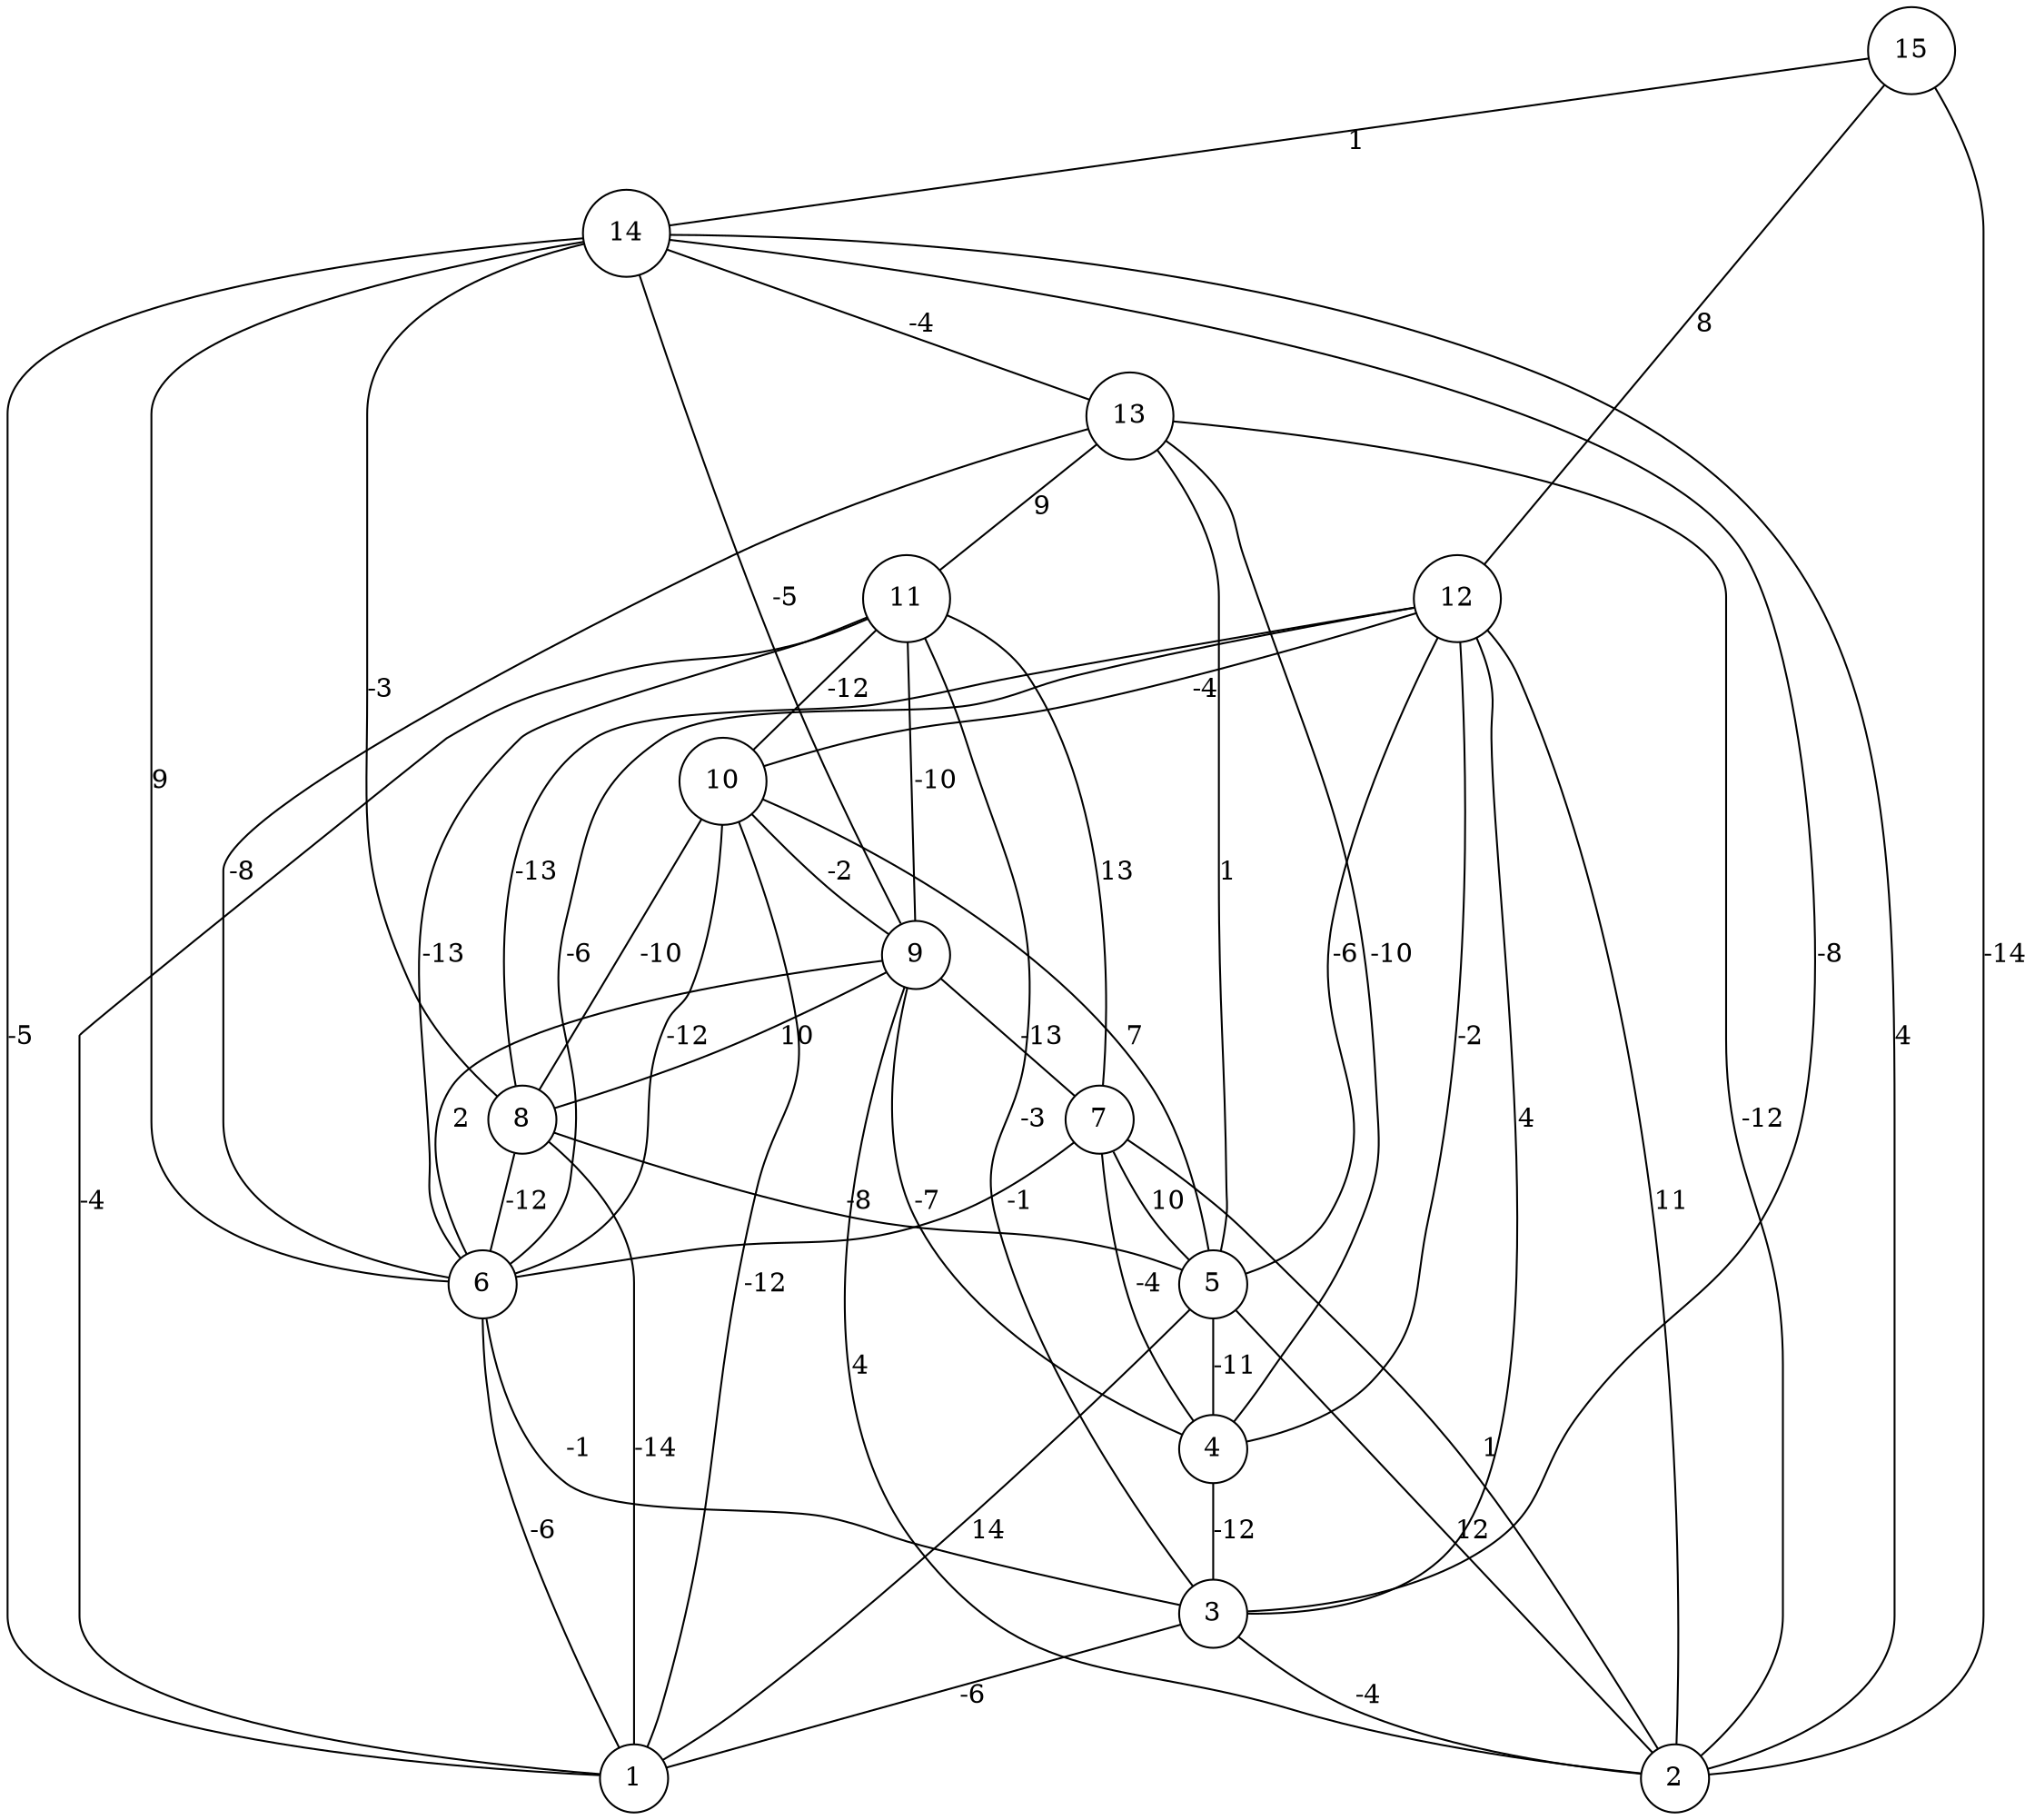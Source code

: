 graph { 
	 fontname="Helvetica,Arial,sans-serif" 
	 node [shape = circle]; 
	 15 -- 2 [label = "-14"];
	 15 -- 12 [label = "8"];
	 15 -- 14 [label = "1"];
	 14 -- 1 [label = "-5"];
	 14 -- 2 [label = "4"];
	 14 -- 3 [label = "-8"];
	 14 -- 6 [label = "9"];
	 14 -- 8 [label = "-3"];
	 14 -- 9 [label = "-5"];
	 14 -- 13 [label = "-4"];
	 13 -- 2 [label = "-12"];
	 13 -- 4 [label = "-10"];
	 13 -- 5 [label = "1"];
	 13 -- 6 [label = "-8"];
	 13 -- 11 [label = "9"];
	 12 -- 2 [label = "11"];
	 12 -- 3 [label = "4"];
	 12 -- 4 [label = "-2"];
	 12 -- 5 [label = "-6"];
	 12 -- 6 [label = "-6"];
	 12 -- 8 [label = "-13"];
	 12 -- 10 [label = "-4"];
	 11 -- 1 [label = "-4"];
	 11 -- 3 [label = "-3"];
	 11 -- 6 [label = "-13"];
	 11 -- 7 [label = "13"];
	 11 -- 9 [label = "-10"];
	 11 -- 10 [label = "-12"];
	 10 -- 1 [label = "-12"];
	 10 -- 5 [label = "7"];
	 10 -- 6 [label = "-12"];
	 10 -- 8 [label = "-10"];
	 10 -- 9 [label = "-2"];
	 9 -- 2 [label = "4"];
	 9 -- 4 [label = "-7"];
	 9 -- 6 [label = "2"];
	 9 -- 7 [label = "-13"];
	 9 -- 8 [label = "10"];
	 8 -- 1 [label = "-14"];
	 8 -- 5 [label = "-8"];
	 8 -- 6 [label = "-12"];
	 7 -- 2 [label = "1"];
	 7 -- 4 [label = "-4"];
	 7 -- 5 [label = "10"];
	 7 -- 6 [label = "-1"];
	 6 -- 1 [label = "-6"];
	 6 -- 3 [label = "-1"];
	 5 -- 1 [label = "14"];
	 5 -- 2 [label = "12"];
	 5 -- 4 [label = "-11"];
	 4 -- 3 [label = "-12"];
	 3 -- 1 [label = "-6"];
	 3 -- 2 [label = "-4"];
	 1;
	 2;
	 3;
	 4;
	 5;
	 6;
	 7;
	 8;
	 9;
	 10;
	 11;
	 12;
	 13;
	 14;
	 15;
}
